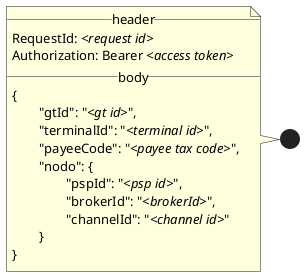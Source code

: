 @startuml
note left
	__header__
	RequestId: //<request id>//
	Authorization: Bearer //<access token>//
	__body__
	{
		"gtId": "//<gt id>//",
		"terminalId": "//<terminal id>//",
		"payeeCode": "//<payee tax code>//",
		"nodo": {
			"pspId": "//<psp id>//",
			"brokerId": "//<brokerId>//",
			"channelId": "//<channel id>//"
		}
	}
end note
@enduml